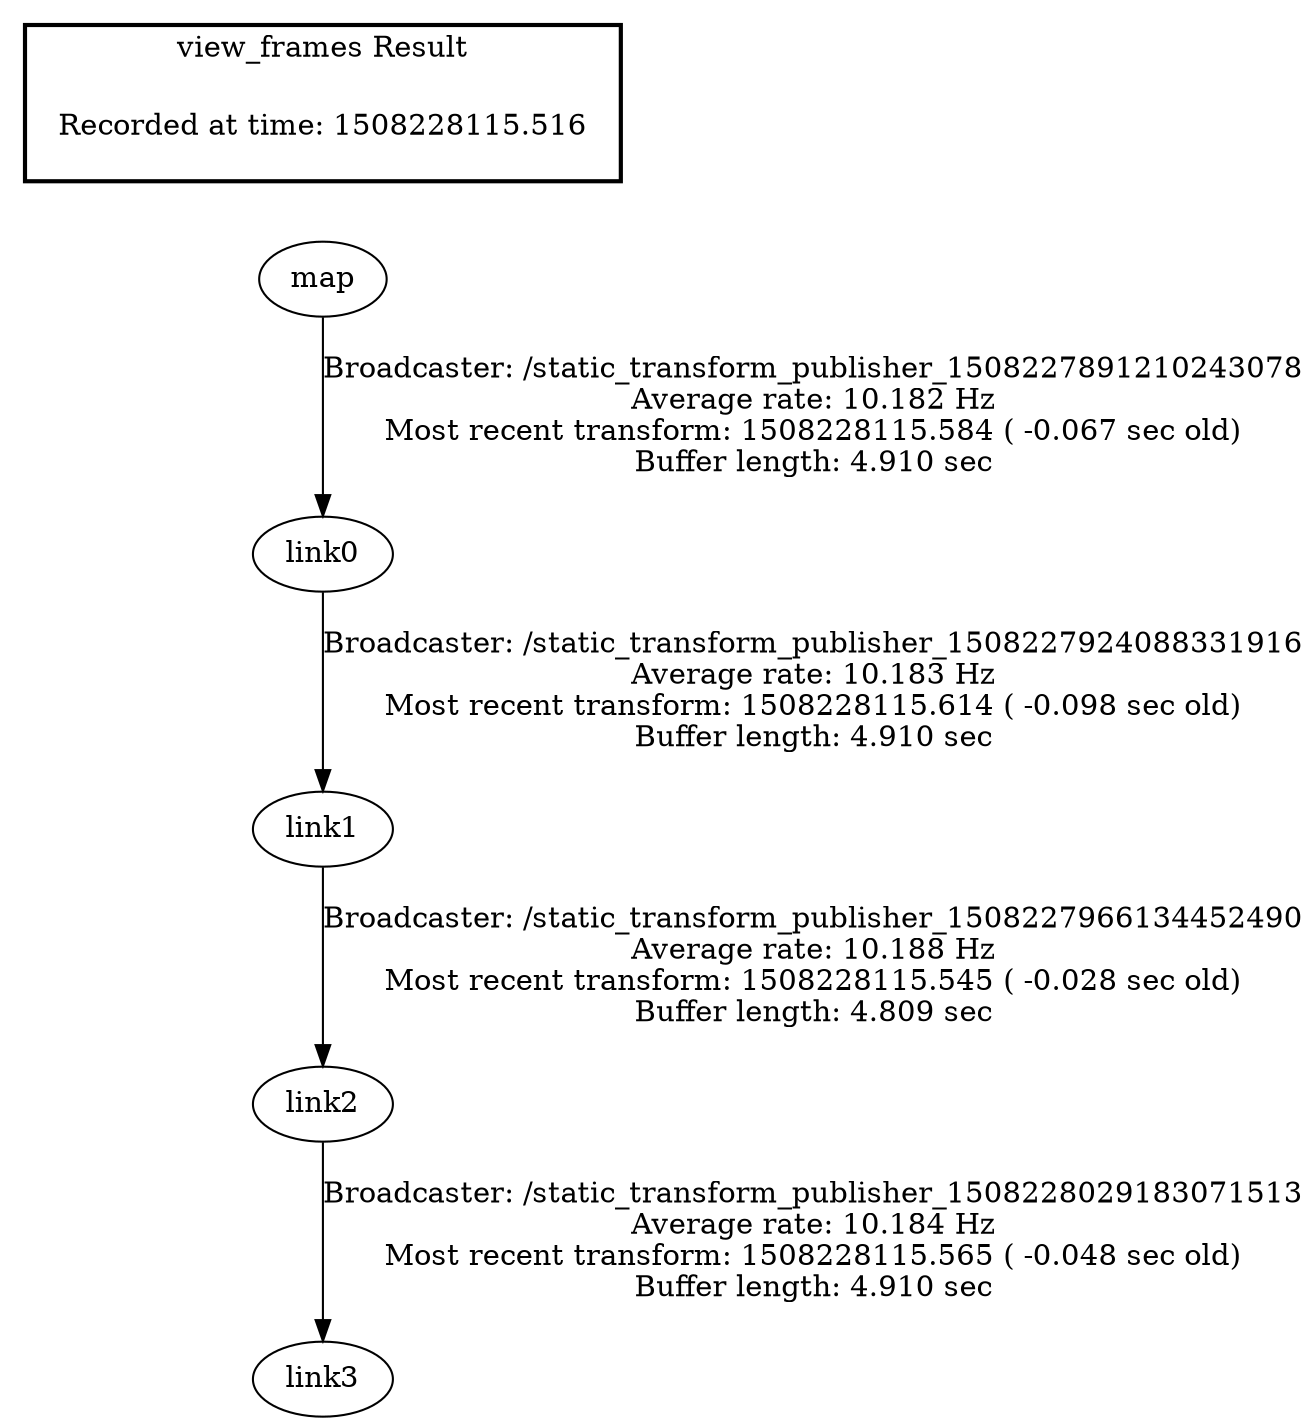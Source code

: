 digraph G {
"link2" -> "link3"[label="Broadcaster: /static_transform_publisher_1508228029183071513\nAverage rate: 10.184 Hz\nMost recent transform: 1508228115.565 ( -0.048 sec old)\nBuffer length: 4.910 sec\n"];
"link1" -> "link2"[label="Broadcaster: /static_transform_publisher_1508227966134452490\nAverage rate: 10.188 Hz\nMost recent transform: 1508228115.545 ( -0.028 sec old)\nBuffer length: 4.809 sec\n"];
"map" -> "link0"[label="Broadcaster: /static_transform_publisher_1508227891210243078\nAverage rate: 10.182 Hz\nMost recent transform: 1508228115.584 ( -0.067 sec old)\nBuffer length: 4.910 sec\n"];
"link0" -> "link1"[label="Broadcaster: /static_transform_publisher_1508227924088331916\nAverage rate: 10.183 Hz\nMost recent transform: 1508228115.614 ( -0.098 sec old)\nBuffer length: 4.910 sec\n"];
edge [style=invis];
 subgraph cluster_legend { style=bold; color=black; label ="view_frames Result";
"Recorded at time: 1508228115.516"[ shape=plaintext ] ;
 }->"map";
}